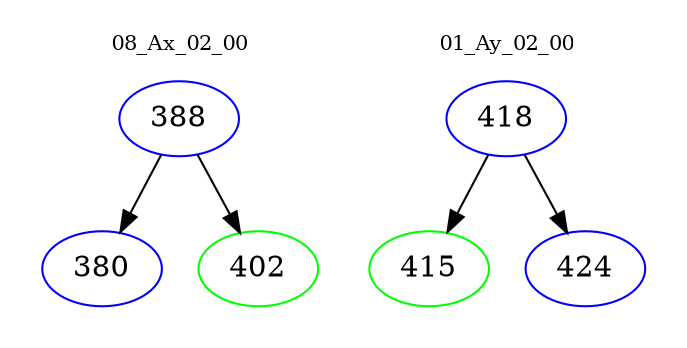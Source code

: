 digraph{
subgraph cluster_0 {
color = white
label = "08_Ax_02_00";
fontsize=10;
T0_388 [label="388", color="blue"]
T0_388 -> T0_380 [color="black"]
T0_380 [label="380", color="blue"]
T0_388 -> T0_402 [color="black"]
T0_402 [label="402", color="green"]
}
subgraph cluster_1 {
color = white
label = "01_Ay_02_00";
fontsize=10;
T1_418 [label="418", color="blue"]
T1_418 -> T1_415 [color="black"]
T1_415 [label="415", color="green"]
T1_418 -> T1_424 [color="black"]
T1_424 [label="424", color="blue"]
}
}
